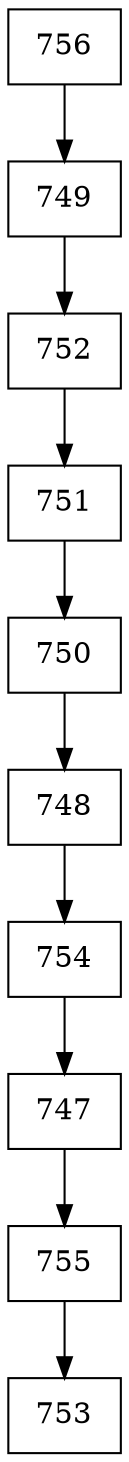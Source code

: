 digraph G {
  node [shape=record];
  node0 [label="{756}"];
  node0 -> node1;
  node1 [label="{749}"];
  node1 -> node2;
  node2 [label="{752}"];
  node2 -> node3;
  node3 [label="{751}"];
  node3 -> node4;
  node4 [label="{750}"];
  node4 -> node5;
  node5 [label="{748}"];
  node5 -> node6;
  node6 [label="{754}"];
  node6 -> node7;
  node7 [label="{747}"];
  node7 -> node8;
  node8 [label="{755}"];
  node8 -> node9;
  node9 [label="{753}"];
}
